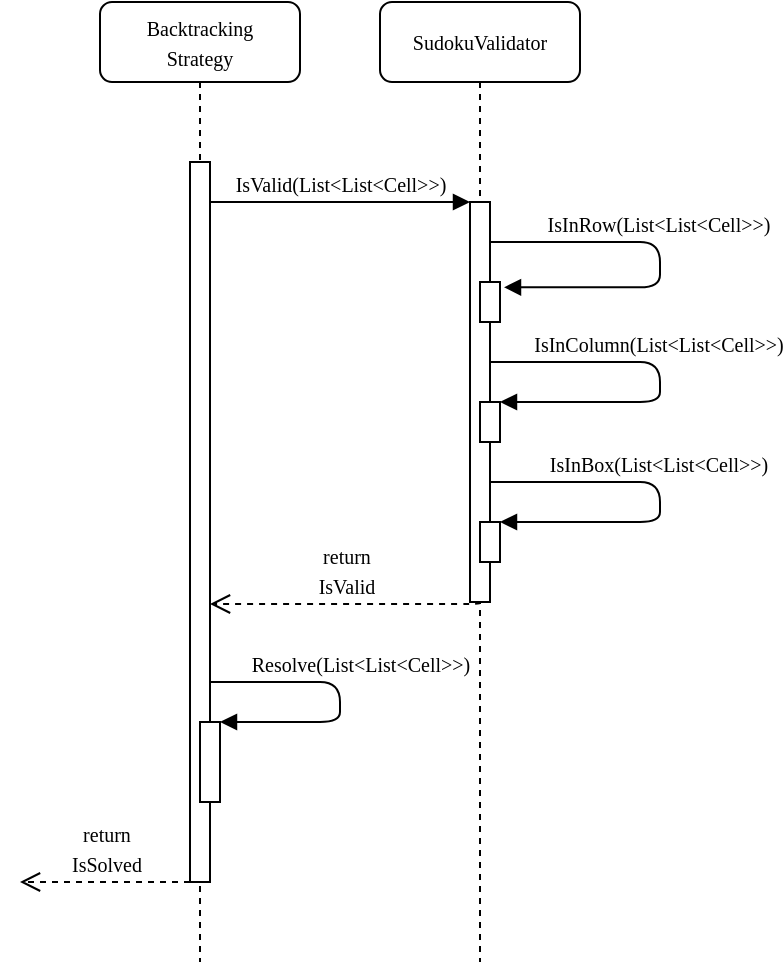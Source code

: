 <mxfile version="13.0.7" type="device"><diagram name="Page-1" id="13e1069c-82ec-6db2-03f1-153e76fe0fe0"><mxGraphModel dx="868" dy="450" grid="1" gridSize="10" guides="1" tooltips="1" connect="1" arrows="1" fold="1" page="1" pageScale="1" pageWidth="1100" pageHeight="850" background="#ffffff" math="0" shadow="0"><root><mxCell id="0"/><mxCell id="1" parent="0"/><mxCell id="BBpX17lbgsuQJMOsyiIj-18" value="&lt;font style=&quot;font-size: 10px&quot;&gt;Backtracking&lt;br&gt;Strategy&lt;br&gt;&lt;/font&gt;" style="shape=umlLifeline;perimeter=lifelinePerimeter;whiteSpace=wrap;html=1;container=1;collapsible=0;recursiveResize=0;outlineConnect=0;rounded=1;shadow=0;comic=0;labelBackgroundColor=none;strokeWidth=1;fontFamily=Verdana;fontSize=12;align=center;" vertex="1" parent="1"><mxGeometry x="680" y="80" width="100" height="480" as="geometry"/></mxCell><mxCell id="BBpX17lbgsuQJMOsyiIj-74" value="" style="html=1;points=[];perimeter=orthogonalPerimeter;fillColor=#ffffff;gradientColor=none;labelBackgroundColor=#ffffff;" vertex="1" parent="BBpX17lbgsuQJMOsyiIj-18"><mxGeometry x="45" y="80" width="10" height="360" as="geometry"/></mxCell><mxCell id="BBpX17lbgsuQJMOsyiIj-88" value="" style="html=1;points=[];perimeter=orthogonalPerimeter;fillColor=#ffffff;gradientColor=none;labelBackgroundColor=#ffffff;" vertex="1" parent="BBpX17lbgsuQJMOsyiIj-18"><mxGeometry x="50" y="360" width="10" height="40" as="geometry"/></mxCell><mxCell id="BBpX17lbgsuQJMOsyiIj-91" value="&lt;span style=&quot;font-size: 10px&quot;&gt;Resolve(List&amp;lt;List&amp;lt;Cell&amp;gt;&amp;gt;)&lt;/span&gt;" style="html=1;verticalAlign=bottom;endArrow=block;labelBackgroundColor=#ffffff;fontFamily=Verdana;fontSize=12;edgeStyle=elbowEdgeStyle;elbow=vertical;entryX=1;entryY=0;entryDx=0;entryDy=0;entryPerimeter=0;" edge="1" parent="BBpX17lbgsuQJMOsyiIj-18" source="BBpX17lbgsuQJMOsyiIj-74" target="BBpX17lbgsuQJMOsyiIj-88"><mxGeometry x="-0.103" y="10" relative="1" as="geometry"><mxPoint x="60" y="340" as="sourcePoint"/><mxPoint x="190" y="340" as="targetPoint"/><Array as="points"><mxPoint x="120" y="340"/><mxPoint x="135" y="360"/><mxPoint x="95" y="330"/><mxPoint x="145" y="320"/><mxPoint x="110" y="300"/><mxPoint x="100" y="290"/></Array><mxPoint as="offset"/></mxGeometry></mxCell><mxCell id="BBpX17lbgsuQJMOsyiIj-20" value="&lt;span style=&quot;font-size: 10px&quot;&gt;IsValid(List&amp;lt;List&amp;lt;Cell&amp;gt;&amp;gt;)&lt;/span&gt;" style="html=1;verticalAlign=bottom;endArrow=block;labelBackgroundColor=#ffffff;fontFamily=Verdana;fontSize=12;edgeStyle=elbowEdgeStyle;elbow=vertical;" edge="1" parent="1" source="BBpX17lbgsuQJMOsyiIj-74" target="BBpX17lbgsuQJMOsyiIj-76"><mxGeometry relative="1" as="geometry"><mxPoint x="740" y="160" as="sourcePoint"/><mxPoint x="820" y="200" as="targetPoint"/><Array as="points"><mxPoint x="830" y="180"/><mxPoint x="810" y="200"/><mxPoint x="770" y="170"/><mxPoint x="820" y="160"/><mxPoint x="785" y="140"/><mxPoint x="775" y="130"/></Array></mxGeometry></mxCell><mxCell id="BBpX17lbgsuQJMOsyiIj-25" value="&lt;font style=&quot;font-size: 10px&quot;&gt;return &lt;br&gt;IsValid&lt;br&gt;&lt;/font&gt;" style="html=1;verticalAlign=bottom;endArrow=open;dashed=1;endSize=8;labelBackgroundColor=#ffffff;fontFamily=Verdana;fontSize=12;edgeStyle=elbowEdgeStyle;elbow=vertical;" edge="1" parent="1" source="BBpX17lbgsuQJMOsyiIj-76" target="BBpX17lbgsuQJMOsyiIj-74"><mxGeometry relative="1" as="geometry"><mxPoint x="730" y="381" as="targetPoint"/><Array as="points"><mxPoint x="835" y="381"/></Array><mxPoint x="810" y="370" as="sourcePoint"/></mxGeometry></mxCell><mxCell id="BBpX17lbgsuQJMOsyiIj-50" value="&lt;font style=&quot;font-size: 10px&quot;&gt;SudokuValidator&lt;br&gt;&lt;/font&gt;" style="shape=umlLifeline;perimeter=lifelinePerimeter;whiteSpace=wrap;html=1;container=1;collapsible=0;recursiveResize=0;outlineConnect=0;rounded=1;shadow=0;comic=0;labelBackgroundColor=none;strokeWidth=1;fontFamily=Verdana;fontSize=12;align=center;" vertex="1" parent="1"><mxGeometry x="820" y="80" width="100" height="480" as="geometry"/></mxCell><mxCell id="BBpX17lbgsuQJMOsyiIj-76" value="" style="html=1;points=[];perimeter=orthogonalPerimeter;fillColor=#ffffff;gradientColor=none;labelBackgroundColor=#ffffff;" vertex="1" parent="BBpX17lbgsuQJMOsyiIj-50"><mxGeometry x="45" y="100" width="10" height="200" as="geometry"/></mxCell><mxCell id="BBpX17lbgsuQJMOsyiIj-79" value="" style="html=1;points=[];perimeter=orthogonalPerimeter;fillColor=#ffffff;gradientColor=none;labelBackgroundColor=#ffffff;" vertex="1" parent="1"><mxGeometry x="870" y="220" width="10" height="20" as="geometry"/></mxCell><mxCell id="BBpX17lbgsuQJMOsyiIj-80" value="&lt;span style=&quot;font-size: 10px&quot;&gt;IsInRow(List&amp;lt;List&amp;lt;Cell&amp;gt;&amp;gt;)&lt;/span&gt;" style="html=1;verticalAlign=bottom;endArrow=block;labelBackgroundColor=none;fontFamily=Verdana;fontSize=12;edgeStyle=elbowEdgeStyle;elbow=vertical;entryX=1.2;entryY=0.133;entryDx=0;entryDy=0;entryPerimeter=0;" edge="1" parent="1" source="BBpX17lbgsuQJMOsyiIj-76" target="BBpX17lbgsuQJMOsyiIj-79"><mxGeometry x="-0.095" relative="1" as="geometry"><mxPoint x="900" y="200" as="sourcePoint"/><mxPoint x="1030" y="200" as="targetPoint"/><Array as="points"><mxPoint x="960" y="200"/><mxPoint x="975" y="220"/><mxPoint x="935" y="190"/><mxPoint x="985" y="180"/><mxPoint x="950" y="160"/><mxPoint x="940" y="150"/></Array><mxPoint as="offset"/></mxGeometry></mxCell><mxCell id="BBpX17lbgsuQJMOsyiIj-81" value="" style="html=1;points=[];perimeter=orthogonalPerimeter;fillColor=#ffffff;gradientColor=none;labelBackgroundColor=#ffffff;" vertex="1" parent="1"><mxGeometry x="870" y="280" width="10" height="20" as="geometry"/></mxCell><mxCell id="BBpX17lbgsuQJMOsyiIj-83" value="&lt;span style=&quot;font-size: 10px&quot;&gt;IsInColumn(List&amp;lt;List&amp;lt;Cell&amp;gt;&amp;gt;)&lt;/span&gt;" style="html=1;verticalAlign=bottom;endArrow=block;labelBackgroundColor=none;fontFamily=Verdana;fontSize=12;edgeStyle=elbowEdgeStyle;elbow=vertical;entryX=1;entryY=0;entryDx=0;entryDy=0;entryPerimeter=0;" edge="1" parent="1" source="BBpX17lbgsuQJMOsyiIj-76" target="BBpX17lbgsuQJMOsyiIj-81"><mxGeometry x="-0.095" relative="1" as="geometry"><mxPoint x="940" y="270" as="sourcePoint"/><mxPoint x="980" y="300" as="targetPoint"/><Array as="points"><mxPoint x="960" y="260"/><mxPoint x="985" y="230"/><mxPoint x="945" y="200"/><mxPoint x="995" y="190"/><mxPoint x="960" y="170"/><mxPoint x="950" y="160"/></Array><mxPoint as="offset"/></mxGeometry></mxCell><mxCell id="BBpX17lbgsuQJMOsyiIj-84" value="" style="html=1;points=[];perimeter=orthogonalPerimeter;fillColor=#ffffff;gradientColor=none;labelBackgroundColor=#ffffff;" vertex="1" parent="1"><mxGeometry x="870" y="340" width="10" height="20" as="geometry"/></mxCell><mxCell id="BBpX17lbgsuQJMOsyiIj-85" value="&lt;span style=&quot;font-size: 10px&quot;&gt;IsInBox(List&amp;lt;List&amp;lt;Cell&amp;gt;&amp;gt;)&lt;/span&gt;" style="html=1;verticalAlign=bottom;endArrow=block;labelBackgroundColor=none;fontFamily=Verdana;fontSize=12;edgeStyle=elbowEdgeStyle;elbow=vertical;entryX=1;entryY=0;entryDx=0;entryDy=0;entryPerimeter=0;" edge="1" parent="1" source="BBpX17lbgsuQJMOsyiIj-76" target="BBpX17lbgsuQJMOsyiIj-84"><mxGeometry x="-0.095" relative="1" as="geometry"><mxPoint x="885" y="270" as="sourcePoint"/><mxPoint x="960" y="340" as="targetPoint"/><Array as="points"><mxPoint x="960" y="320"/><mxPoint x="995" y="240"/><mxPoint x="955" y="210"/><mxPoint x="1005" y="200"/><mxPoint x="970" y="180"/><mxPoint x="960" y="170"/></Array><mxPoint as="offset"/></mxGeometry></mxCell><mxCell id="BBpX17lbgsuQJMOsyiIj-92" value="&lt;font style=&quot;font-size: 10px&quot;&gt;return &lt;br&gt;IsSolved&lt;br&gt;&lt;/font&gt;" style="html=1;verticalAlign=bottom;endArrow=open;dashed=1;endSize=8;labelBackgroundColor=#ffffff;fontFamily=Verdana;fontSize=12;edgeStyle=elbowEdgeStyle;elbow=vertical;" edge="1" parent="1" source="BBpX17lbgsuQJMOsyiIj-74"><mxGeometry relative="1" as="geometry"><mxPoint x="640" y="520" as="targetPoint"/><Array as="points"><mxPoint x="680" y="520"/></Array><mxPoint x="670" y="520" as="sourcePoint"/></mxGeometry></mxCell></root></mxGraphModel></diagram></mxfile>
